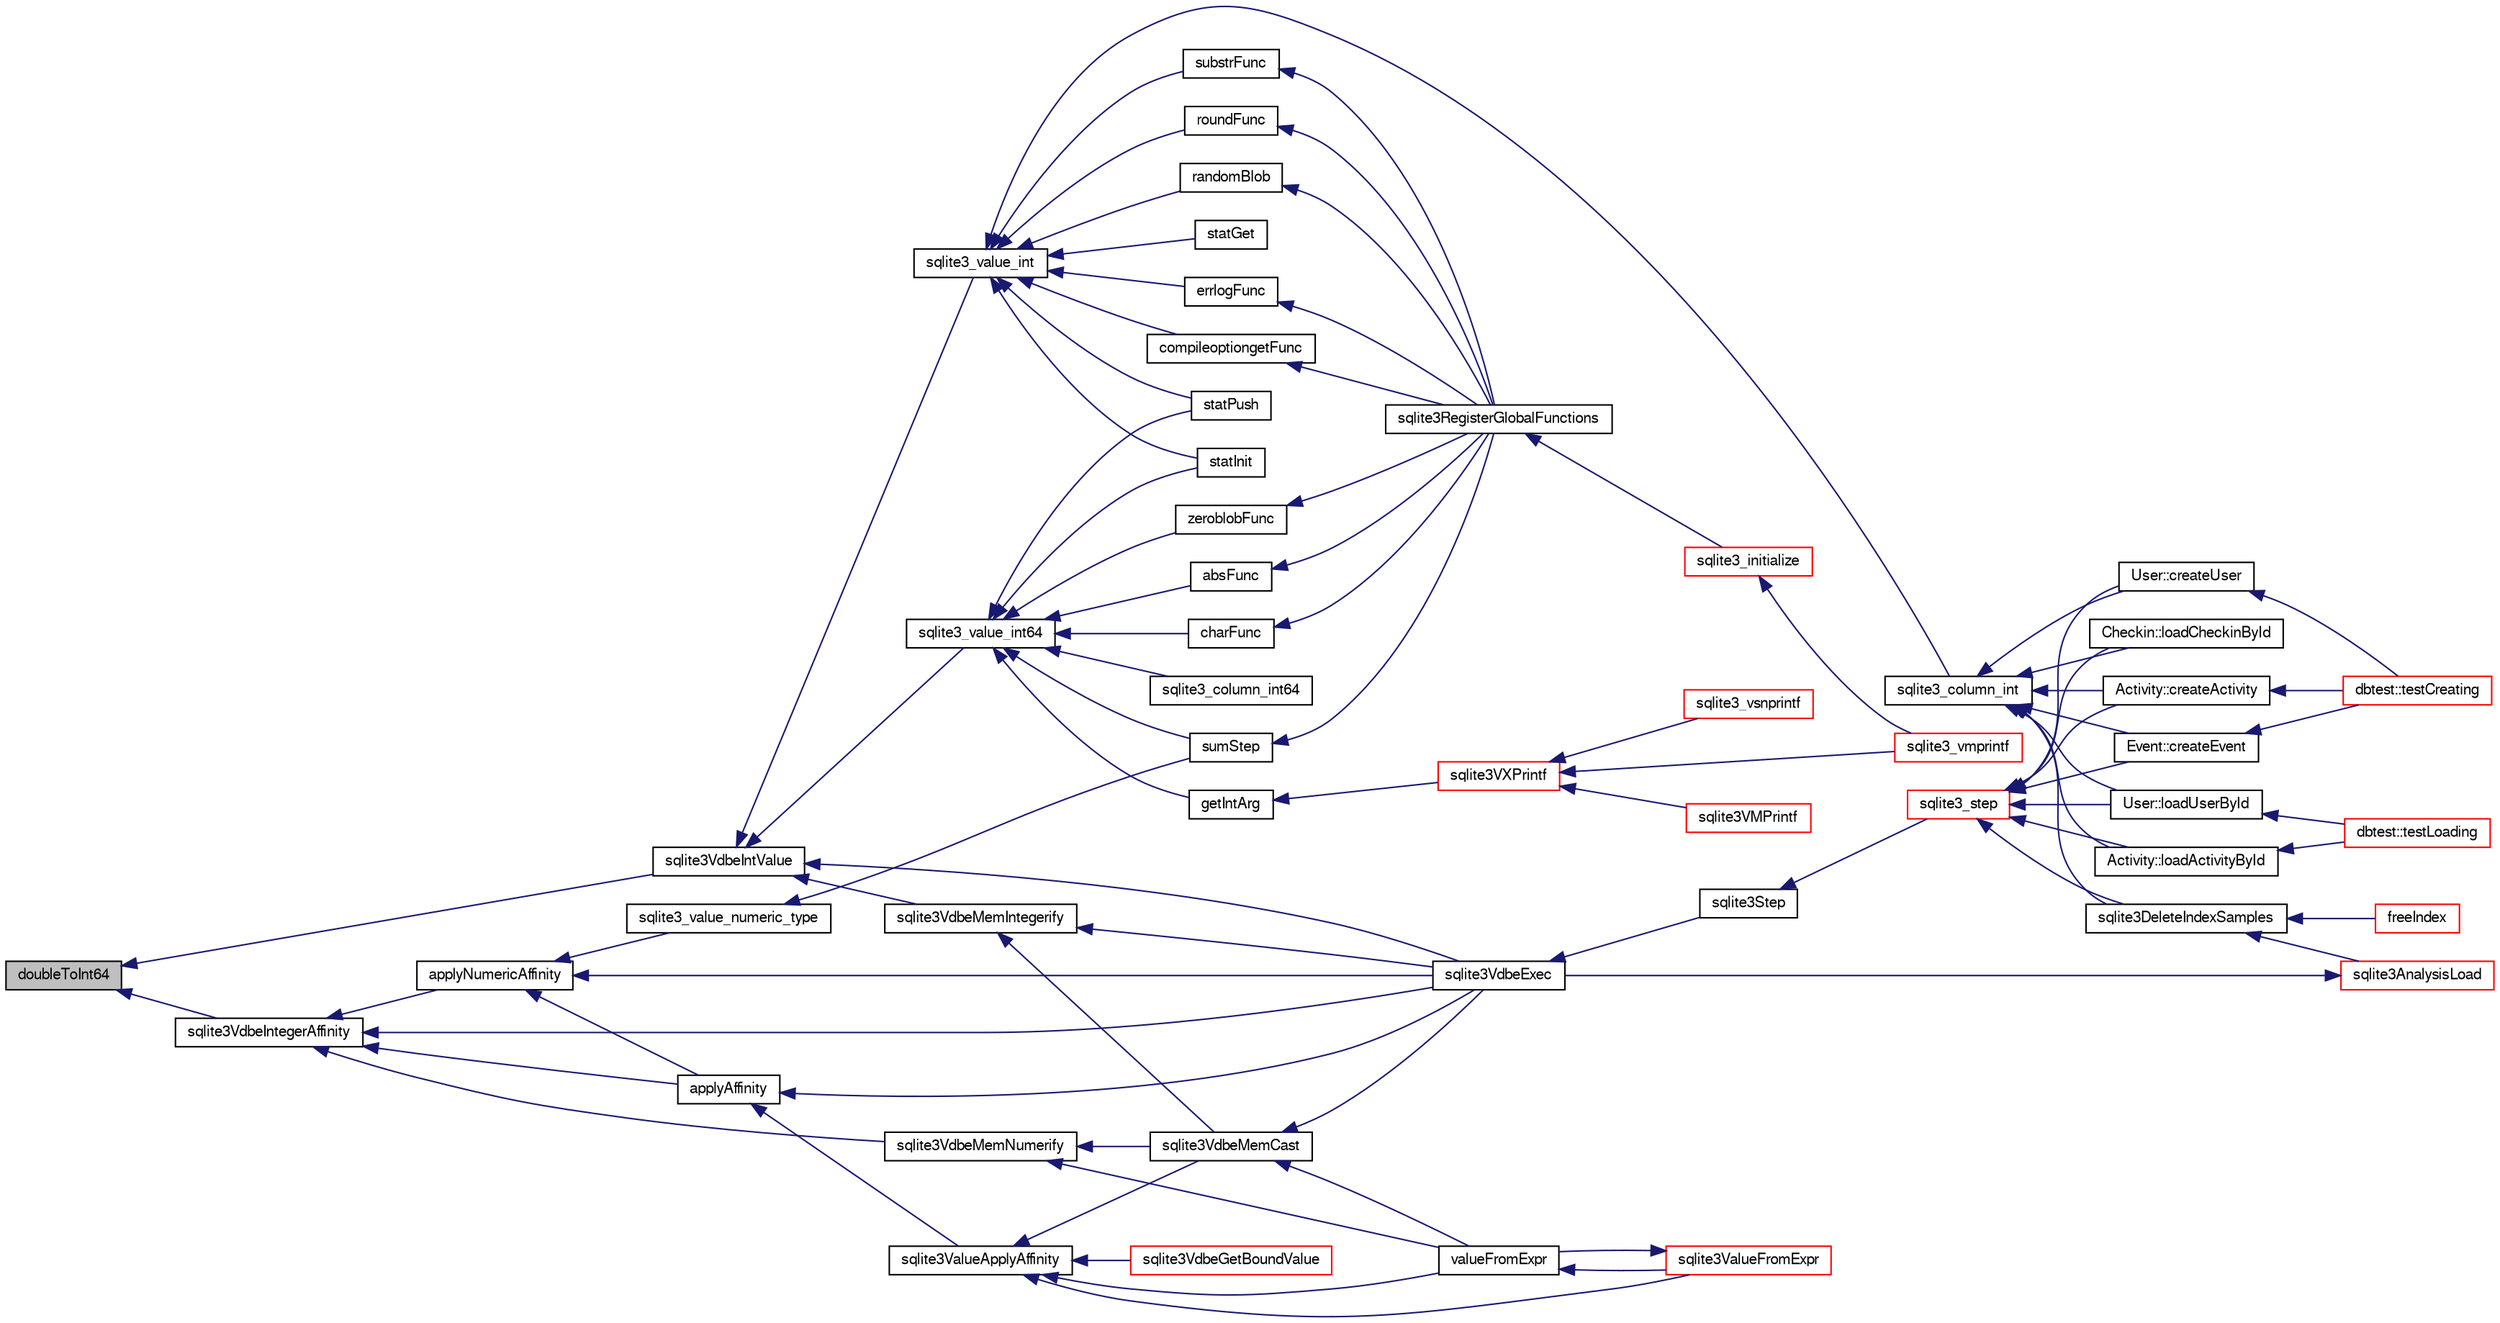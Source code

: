 digraph "doubleToInt64"
{
  edge [fontname="FreeSans",fontsize="10",labelfontname="FreeSans",labelfontsize="10"];
  node [fontname="FreeSans",fontsize="10",shape=record];
  rankdir="LR";
  Node89868 [label="doubleToInt64",height=0.2,width=0.4,color="black", fillcolor="grey75", style="filled", fontcolor="black"];
  Node89868 -> Node89869 [dir="back",color="midnightblue",fontsize="10",style="solid",fontname="FreeSans"];
  Node89869 [label="sqlite3VdbeIntValue",height=0.2,width=0.4,color="black", fillcolor="white", style="filled",URL="$sqlite3_8c.html#a3dc28e3bfdbecf81633c3697a3aacd45"];
  Node89869 -> Node89870 [dir="back",color="midnightblue",fontsize="10",style="solid",fontname="FreeSans"];
  Node89870 [label="sqlite3VdbeMemIntegerify",height=0.2,width=0.4,color="black", fillcolor="white", style="filled",URL="$sqlite3_8c.html#abbe4d6d927b85b81fda952bce3b9b511"];
  Node89870 -> Node89871 [dir="back",color="midnightblue",fontsize="10",style="solid",fontname="FreeSans"];
  Node89871 [label="sqlite3VdbeMemCast",height=0.2,width=0.4,color="black", fillcolor="white", style="filled",URL="$sqlite3_8c.html#a2e5bfc1911e317ae456d2cea24c2a0d5"];
  Node89871 -> Node89872 [dir="back",color="midnightblue",fontsize="10",style="solid",fontname="FreeSans"];
  Node89872 [label="valueFromExpr",height=0.2,width=0.4,color="black", fillcolor="white", style="filled",URL="$sqlite3_8c.html#a08f91b27c0189e8b5bcdea6537466b7c"];
  Node89872 -> Node89873 [dir="back",color="midnightblue",fontsize="10",style="solid",fontname="FreeSans"];
  Node89873 [label="sqlite3ValueFromExpr",height=0.2,width=0.4,color="red", fillcolor="white", style="filled",URL="$sqlite3_8c.html#af103c812684544760641a1cd4d9745df"];
  Node89873 -> Node89872 [dir="back",color="midnightblue",fontsize="10",style="solid",fontname="FreeSans"];
  Node89871 -> Node89952 [dir="back",color="midnightblue",fontsize="10",style="solid",fontname="FreeSans"];
  Node89952 [label="sqlite3VdbeExec",height=0.2,width=0.4,color="black", fillcolor="white", style="filled",URL="$sqlite3_8c.html#a8ce40a614bdc56719c4d642b1e4dfb21"];
  Node89952 -> Node89953 [dir="back",color="midnightblue",fontsize="10",style="solid",fontname="FreeSans"];
  Node89953 [label="sqlite3Step",height=0.2,width=0.4,color="black", fillcolor="white", style="filled",URL="$sqlite3_8c.html#a3f2872e873e2758a4beedad1d5113554"];
  Node89953 -> Node89954 [dir="back",color="midnightblue",fontsize="10",style="solid",fontname="FreeSans"];
  Node89954 [label="sqlite3_step",height=0.2,width=0.4,color="red", fillcolor="white", style="filled",URL="$sqlite3_8h.html#ac1e491ce36b7471eb28387f7d3c74334"];
  Node89954 -> Node89955 [dir="back",color="midnightblue",fontsize="10",style="solid",fontname="FreeSans"];
  Node89955 [label="Activity::createActivity",height=0.2,width=0.4,color="black", fillcolor="white", style="filled",URL="$classActivity.html#a813cc5e52c14ab49b39014c134e3425b"];
  Node89955 -> Node89956 [dir="back",color="midnightblue",fontsize="10",style="solid",fontname="FreeSans"];
  Node89956 [label="dbtest::testCreating",height=0.2,width=0.4,color="red", fillcolor="white", style="filled",URL="$classdbtest.html#a8193e88a7df657069c8a6bd09c8243b7"];
  Node89954 -> Node89958 [dir="back",color="midnightblue",fontsize="10",style="solid",fontname="FreeSans"];
  Node89958 [label="Activity::loadActivityById",height=0.2,width=0.4,color="black", fillcolor="white", style="filled",URL="$classActivity.html#abe4ffb4f08a47212ebf9013259d9e7fd"];
  Node89958 -> Node89959 [dir="back",color="midnightblue",fontsize="10",style="solid",fontname="FreeSans"];
  Node89959 [label="dbtest::testLoading",height=0.2,width=0.4,color="red", fillcolor="white", style="filled",URL="$classdbtest.html#a6f98d82a2c8e2b9040848763504ddae1"];
  Node89954 -> Node89964 [dir="back",color="midnightblue",fontsize="10",style="solid",fontname="FreeSans"];
  Node89964 [label="Checkin::loadCheckinById",height=0.2,width=0.4,color="black", fillcolor="white", style="filled",URL="$classCheckin.html#a3461f70ea6c68475225f2a07f78a21e0"];
  Node89954 -> Node89967 [dir="back",color="midnightblue",fontsize="10",style="solid",fontname="FreeSans"];
  Node89967 [label="Event::createEvent",height=0.2,width=0.4,color="black", fillcolor="white", style="filled",URL="$classEvent.html#a77adb9f4a46ffb32c2d931f0691f5903"];
  Node89967 -> Node89956 [dir="back",color="midnightblue",fontsize="10",style="solid",fontname="FreeSans"];
  Node89954 -> Node89976 [dir="back",color="midnightblue",fontsize="10",style="solid",fontname="FreeSans"];
  Node89976 [label="sqlite3DeleteIndexSamples",height=0.2,width=0.4,color="black", fillcolor="white", style="filled",URL="$sqlite3_8c.html#aaeda0302fbf61397ec009f65bed047ef"];
  Node89976 -> Node89977 [dir="back",color="midnightblue",fontsize="10",style="solid",fontname="FreeSans"];
  Node89977 [label="sqlite3AnalysisLoad",height=0.2,width=0.4,color="red", fillcolor="white", style="filled",URL="$sqlite3_8c.html#a48a2301c27e1d3d68708b9b8761b5a01"];
  Node89977 -> Node89952 [dir="back",color="midnightblue",fontsize="10",style="solid",fontname="FreeSans"];
  Node89976 -> Node90008 [dir="back",color="midnightblue",fontsize="10",style="solid",fontname="FreeSans"];
  Node90008 [label="freeIndex",height=0.2,width=0.4,color="red", fillcolor="white", style="filled",URL="$sqlite3_8c.html#a00907c99c18d5bcb9d0b38c077146c31"];
  Node89954 -> Node90065 [dir="back",color="midnightblue",fontsize="10",style="solid",fontname="FreeSans"];
  Node90065 [label="User::createUser",height=0.2,width=0.4,color="black", fillcolor="white", style="filled",URL="$classUser.html#a22ed673939e8cc0a136130b809bba513"];
  Node90065 -> Node89956 [dir="back",color="midnightblue",fontsize="10",style="solid",fontname="FreeSans"];
  Node89954 -> Node90066 [dir="back",color="midnightblue",fontsize="10",style="solid",fontname="FreeSans"];
  Node90066 [label="User::loadUserById",height=0.2,width=0.4,color="black", fillcolor="white", style="filled",URL="$classUser.html#a863377665b7fb83c5547dcf9727f5092"];
  Node90066 -> Node89959 [dir="back",color="midnightblue",fontsize="10",style="solid",fontname="FreeSans"];
  Node89870 -> Node89952 [dir="back",color="midnightblue",fontsize="10",style="solid",fontname="FreeSans"];
  Node89869 -> Node90139 [dir="back",color="midnightblue",fontsize="10",style="solid",fontname="FreeSans"];
  Node90139 [label="sqlite3_value_int",height=0.2,width=0.4,color="black", fillcolor="white", style="filled",URL="$sqlite3_8h.html#a5c6adf98772a341f3df5ccd5ff003245"];
  Node90139 -> Node90140 [dir="back",color="midnightblue",fontsize="10",style="solid",fontname="FreeSans"];
  Node90140 [label="sqlite3_column_int",height=0.2,width=0.4,color="black", fillcolor="white", style="filled",URL="$sqlite3_8h.html#a6bd16f5b3266f473e37e8e3d4ebb4290"];
  Node90140 -> Node89955 [dir="back",color="midnightblue",fontsize="10",style="solid",fontname="FreeSans"];
  Node90140 -> Node89958 [dir="back",color="midnightblue",fontsize="10",style="solid",fontname="FreeSans"];
  Node90140 -> Node89964 [dir="back",color="midnightblue",fontsize="10",style="solid",fontname="FreeSans"];
  Node90140 -> Node89967 [dir="back",color="midnightblue",fontsize="10",style="solid",fontname="FreeSans"];
  Node90140 -> Node89976 [dir="back",color="midnightblue",fontsize="10",style="solid",fontname="FreeSans"];
  Node90140 -> Node90065 [dir="back",color="midnightblue",fontsize="10",style="solid",fontname="FreeSans"];
  Node90140 -> Node90066 [dir="back",color="midnightblue",fontsize="10",style="solid",fontname="FreeSans"];
  Node90139 -> Node90141 [dir="back",color="midnightblue",fontsize="10",style="solid",fontname="FreeSans"];
  Node90141 [label="statInit",height=0.2,width=0.4,color="black", fillcolor="white", style="filled",URL="$sqlite3_8c.html#aac2f12d5891bace13cabf65d06e962f5"];
  Node90139 -> Node90142 [dir="back",color="midnightblue",fontsize="10",style="solid",fontname="FreeSans"];
  Node90142 [label="statPush",height=0.2,width=0.4,color="black", fillcolor="white", style="filled",URL="$sqlite3_8c.html#ae0137bd338f850e7fa8e62bbcedd14a9"];
  Node90139 -> Node90143 [dir="back",color="midnightblue",fontsize="10",style="solid",fontname="FreeSans"];
  Node90143 [label="statGet",height=0.2,width=0.4,color="black", fillcolor="white", style="filled",URL="$sqlite3_8c.html#a6357fb6fa381df401d3be4ef3a93ec6e"];
  Node90139 -> Node90144 [dir="back",color="midnightblue",fontsize="10",style="solid",fontname="FreeSans"];
  Node90144 [label="substrFunc",height=0.2,width=0.4,color="black", fillcolor="white", style="filled",URL="$sqlite3_8c.html#a8a8739d9af5589338113371e440b2734"];
  Node90144 -> Node90145 [dir="back",color="midnightblue",fontsize="10",style="solid",fontname="FreeSans"];
  Node90145 [label="sqlite3RegisterGlobalFunctions",height=0.2,width=0.4,color="black", fillcolor="white", style="filled",URL="$sqlite3_8c.html#a9f75bd111010f29e1b8d74344473c4ec"];
  Node90145 -> Node90146 [dir="back",color="midnightblue",fontsize="10",style="solid",fontname="FreeSans"];
  Node90146 [label="sqlite3_initialize",height=0.2,width=0.4,color="red", fillcolor="white", style="filled",URL="$sqlite3_8h.html#ab0c0ee2d5d4cf8b28e9572296a8861df"];
  Node90146 -> Node90442 [dir="back",color="midnightblue",fontsize="10",style="solid",fontname="FreeSans"];
  Node90442 [label="sqlite3_vmprintf",height=0.2,width=0.4,color="red", fillcolor="white", style="filled",URL="$sqlite3_8h.html#ac240de67ddf003828f16a6d9dd3fa3ca"];
  Node90139 -> Node90445 [dir="back",color="midnightblue",fontsize="10",style="solid",fontname="FreeSans"];
  Node90445 [label="roundFunc",height=0.2,width=0.4,color="black", fillcolor="white", style="filled",URL="$sqlite3_8c.html#a8c444ba254edc27891111b76e7ba85e7"];
  Node90445 -> Node90145 [dir="back",color="midnightblue",fontsize="10",style="solid",fontname="FreeSans"];
  Node90139 -> Node90289 [dir="back",color="midnightblue",fontsize="10",style="solid",fontname="FreeSans"];
  Node90289 [label="randomBlob",height=0.2,width=0.4,color="black", fillcolor="white", style="filled",URL="$sqlite3_8c.html#a2b058708f7f26feb80fce84c3e375d64"];
  Node90289 -> Node90145 [dir="back",color="midnightblue",fontsize="10",style="solid",fontname="FreeSans"];
  Node90139 -> Node90593 [dir="back",color="midnightblue",fontsize="10",style="solid",fontname="FreeSans"];
  Node90593 [label="errlogFunc",height=0.2,width=0.4,color="black", fillcolor="white", style="filled",URL="$sqlite3_8c.html#a56d5c8e1f0a43e4c9f8864c27065393f"];
  Node90593 -> Node90145 [dir="back",color="midnightblue",fontsize="10",style="solid",fontname="FreeSans"];
  Node90139 -> Node90668 [dir="back",color="midnightblue",fontsize="10",style="solid",fontname="FreeSans"];
  Node90668 [label="compileoptiongetFunc",height=0.2,width=0.4,color="black", fillcolor="white", style="filled",URL="$sqlite3_8c.html#a9221f1bc427c499f548f1e50ad1033b0"];
  Node90668 -> Node90145 [dir="back",color="midnightblue",fontsize="10",style="solid",fontname="FreeSans"];
  Node89869 -> Node90750 [dir="back",color="midnightblue",fontsize="10",style="solid",fontname="FreeSans"];
  Node90750 [label="sqlite3_value_int64",height=0.2,width=0.4,color="black", fillcolor="white", style="filled",URL="$sqlite3_8h.html#ab56c9a28c7607de9b00c75b27b8fadb1"];
  Node90750 -> Node90751 [dir="back",color="midnightblue",fontsize="10",style="solid",fontname="FreeSans"];
  Node90751 [label="getIntArg",height=0.2,width=0.4,color="black", fillcolor="white", style="filled",URL="$sqlite3_8c.html#abff258963dbd9205fb299851a64c67be"];
  Node90751 -> Node90549 [dir="back",color="midnightblue",fontsize="10",style="solid",fontname="FreeSans"];
  Node90549 [label="sqlite3VXPrintf",height=0.2,width=0.4,color="red", fillcolor="white", style="filled",URL="$sqlite3_8c.html#a63c25806c9bd4a2b76f9a0eb232c6bde"];
  Node90549 -> Node90369 [dir="back",color="midnightblue",fontsize="10",style="solid",fontname="FreeSans"];
  Node90369 [label="sqlite3VMPrintf",height=0.2,width=0.4,color="red", fillcolor="white", style="filled",URL="$sqlite3_8c.html#a05535d0982ef06fbc2ee8195ebbae689"];
  Node90549 -> Node90442 [dir="back",color="midnightblue",fontsize="10",style="solid",fontname="FreeSans"];
  Node90549 -> Node90450 [dir="back",color="midnightblue",fontsize="10",style="solid",fontname="FreeSans"];
  Node90450 [label="sqlite3_vsnprintf",height=0.2,width=0.4,color="red", fillcolor="white", style="filled",URL="$sqlite3_8h.html#a095af9d57b6df1b95a77df71b9bce062"];
  Node90750 -> Node90752 [dir="back",color="midnightblue",fontsize="10",style="solid",fontname="FreeSans"];
  Node90752 [label="sqlite3_column_int64",height=0.2,width=0.4,color="black", fillcolor="white", style="filled",URL="$sqlite3_8h.html#a39f0c222a27bd9c4cb73d07e9e48ffe6"];
  Node90750 -> Node90141 [dir="back",color="midnightblue",fontsize="10",style="solid",fontname="FreeSans"];
  Node90750 -> Node90142 [dir="back",color="midnightblue",fontsize="10",style="solid",fontname="FreeSans"];
  Node90750 -> Node90676 [dir="back",color="midnightblue",fontsize="10",style="solid",fontname="FreeSans"];
  Node90676 [label="absFunc",height=0.2,width=0.4,color="black", fillcolor="white", style="filled",URL="$sqlite3_8c.html#af271994a34f441432d50d7095e0ed23d"];
  Node90676 -> Node90145 [dir="back",color="midnightblue",fontsize="10",style="solid",fontname="FreeSans"];
  Node90750 -> Node90630 [dir="back",color="midnightblue",fontsize="10",style="solid",fontname="FreeSans"];
  Node90630 [label="charFunc",height=0.2,width=0.4,color="black", fillcolor="white", style="filled",URL="$sqlite3_8c.html#ab9b72ce47fcea3c3b92e816435a0fd91"];
  Node90630 -> Node90145 [dir="back",color="midnightblue",fontsize="10",style="solid",fontname="FreeSans"];
  Node90750 -> Node90683 [dir="back",color="midnightblue",fontsize="10",style="solid",fontname="FreeSans"];
  Node90683 [label="zeroblobFunc",height=0.2,width=0.4,color="black", fillcolor="white", style="filled",URL="$sqlite3_8c.html#a3b48be674f93ee89664ee4552afd3248"];
  Node90683 -> Node90145 [dir="back",color="midnightblue",fontsize="10",style="solid",fontname="FreeSans"];
  Node90750 -> Node90686 [dir="back",color="midnightblue",fontsize="10",style="solid",fontname="FreeSans"];
  Node90686 [label="sumStep",height=0.2,width=0.4,color="black", fillcolor="white", style="filled",URL="$sqlite3_8c.html#a357caed2b7201c57a80525a53e3c7487"];
  Node90686 -> Node90145 [dir="back",color="midnightblue",fontsize="10",style="solid",fontname="FreeSans"];
  Node89869 -> Node89952 [dir="back",color="midnightblue",fontsize="10",style="solid",fontname="FreeSans"];
  Node89868 -> Node90753 [dir="back",color="midnightblue",fontsize="10",style="solid",fontname="FreeSans"];
  Node90753 [label="sqlite3VdbeIntegerAffinity",height=0.2,width=0.4,color="black", fillcolor="white", style="filled",URL="$sqlite3_8c.html#a759b0a721238608821d378aca432ae32"];
  Node90753 -> Node90754 [dir="back",color="midnightblue",fontsize="10",style="solid",fontname="FreeSans"];
  Node90754 [label="sqlite3VdbeMemNumerify",height=0.2,width=0.4,color="black", fillcolor="white", style="filled",URL="$sqlite3_8c.html#a5b24feaa1b99012399cb264698e27c41"];
  Node90754 -> Node89871 [dir="back",color="midnightblue",fontsize="10",style="solid",fontname="FreeSans"];
  Node90754 -> Node89872 [dir="back",color="midnightblue",fontsize="10",style="solid",fontname="FreeSans"];
  Node90753 -> Node90755 [dir="back",color="midnightblue",fontsize="10",style="solid",fontname="FreeSans"];
  Node90755 [label="applyNumericAffinity",height=0.2,width=0.4,color="black", fillcolor="white", style="filled",URL="$sqlite3_8c.html#a19b758d1e05ec71a8df088b752a4a8cf"];
  Node90755 -> Node90617 [dir="back",color="midnightblue",fontsize="10",style="solid",fontname="FreeSans"];
  Node90617 [label="applyAffinity",height=0.2,width=0.4,color="black", fillcolor="white", style="filled",URL="$sqlite3_8c.html#a9ed2c1bcefa8734a1c341ba28a785486"];
  Node90617 -> Node90618 [dir="back",color="midnightblue",fontsize="10",style="solid",fontname="FreeSans"];
  Node90618 [label="sqlite3ValueApplyAffinity",height=0.2,width=0.4,color="black", fillcolor="white", style="filled",URL="$sqlite3_8c.html#a535535f08aaaba2ebdf49ada6aca6fac"];
  Node90618 -> Node89871 [dir="back",color="midnightblue",fontsize="10",style="solid",fontname="FreeSans"];
  Node90618 -> Node89872 [dir="back",color="midnightblue",fontsize="10",style="solid",fontname="FreeSans"];
  Node90618 -> Node89873 [dir="back",color="midnightblue",fontsize="10",style="solid",fontname="FreeSans"];
  Node90618 -> Node90619 [dir="back",color="midnightblue",fontsize="10",style="solid",fontname="FreeSans"];
  Node90619 [label="sqlite3VdbeGetBoundValue",height=0.2,width=0.4,color="red", fillcolor="white", style="filled",URL="$sqlite3_8c.html#a4a816e353a950be4e752c157eb7437b5"];
  Node90617 -> Node89952 [dir="back",color="midnightblue",fontsize="10",style="solid",fontname="FreeSans"];
  Node90755 -> Node90756 [dir="back",color="midnightblue",fontsize="10",style="solid",fontname="FreeSans"];
  Node90756 [label="sqlite3_value_numeric_type",height=0.2,width=0.4,color="black", fillcolor="white", style="filled",URL="$sqlite3_8h.html#a27ddcc00adc41cc2b4c30a88958acd9a"];
  Node90756 -> Node90686 [dir="back",color="midnightblue",fontsize="10",style="solid",fontname="FreeSans"];
  Node90755 -> Node89952 [dir="back",color="midnightblue",fontsize="10",style="solid",fontname="FreeSans"];
  Node90753 -> Node90617 [dir="back",color="midnightblue",fontsize="10",style="solid",fontname="FreeSans"];
  Node90753 -> Node89952 [dir="back",color="midnightblue",fontsize="10",style="solid",fontname="FreeSans"];
}
